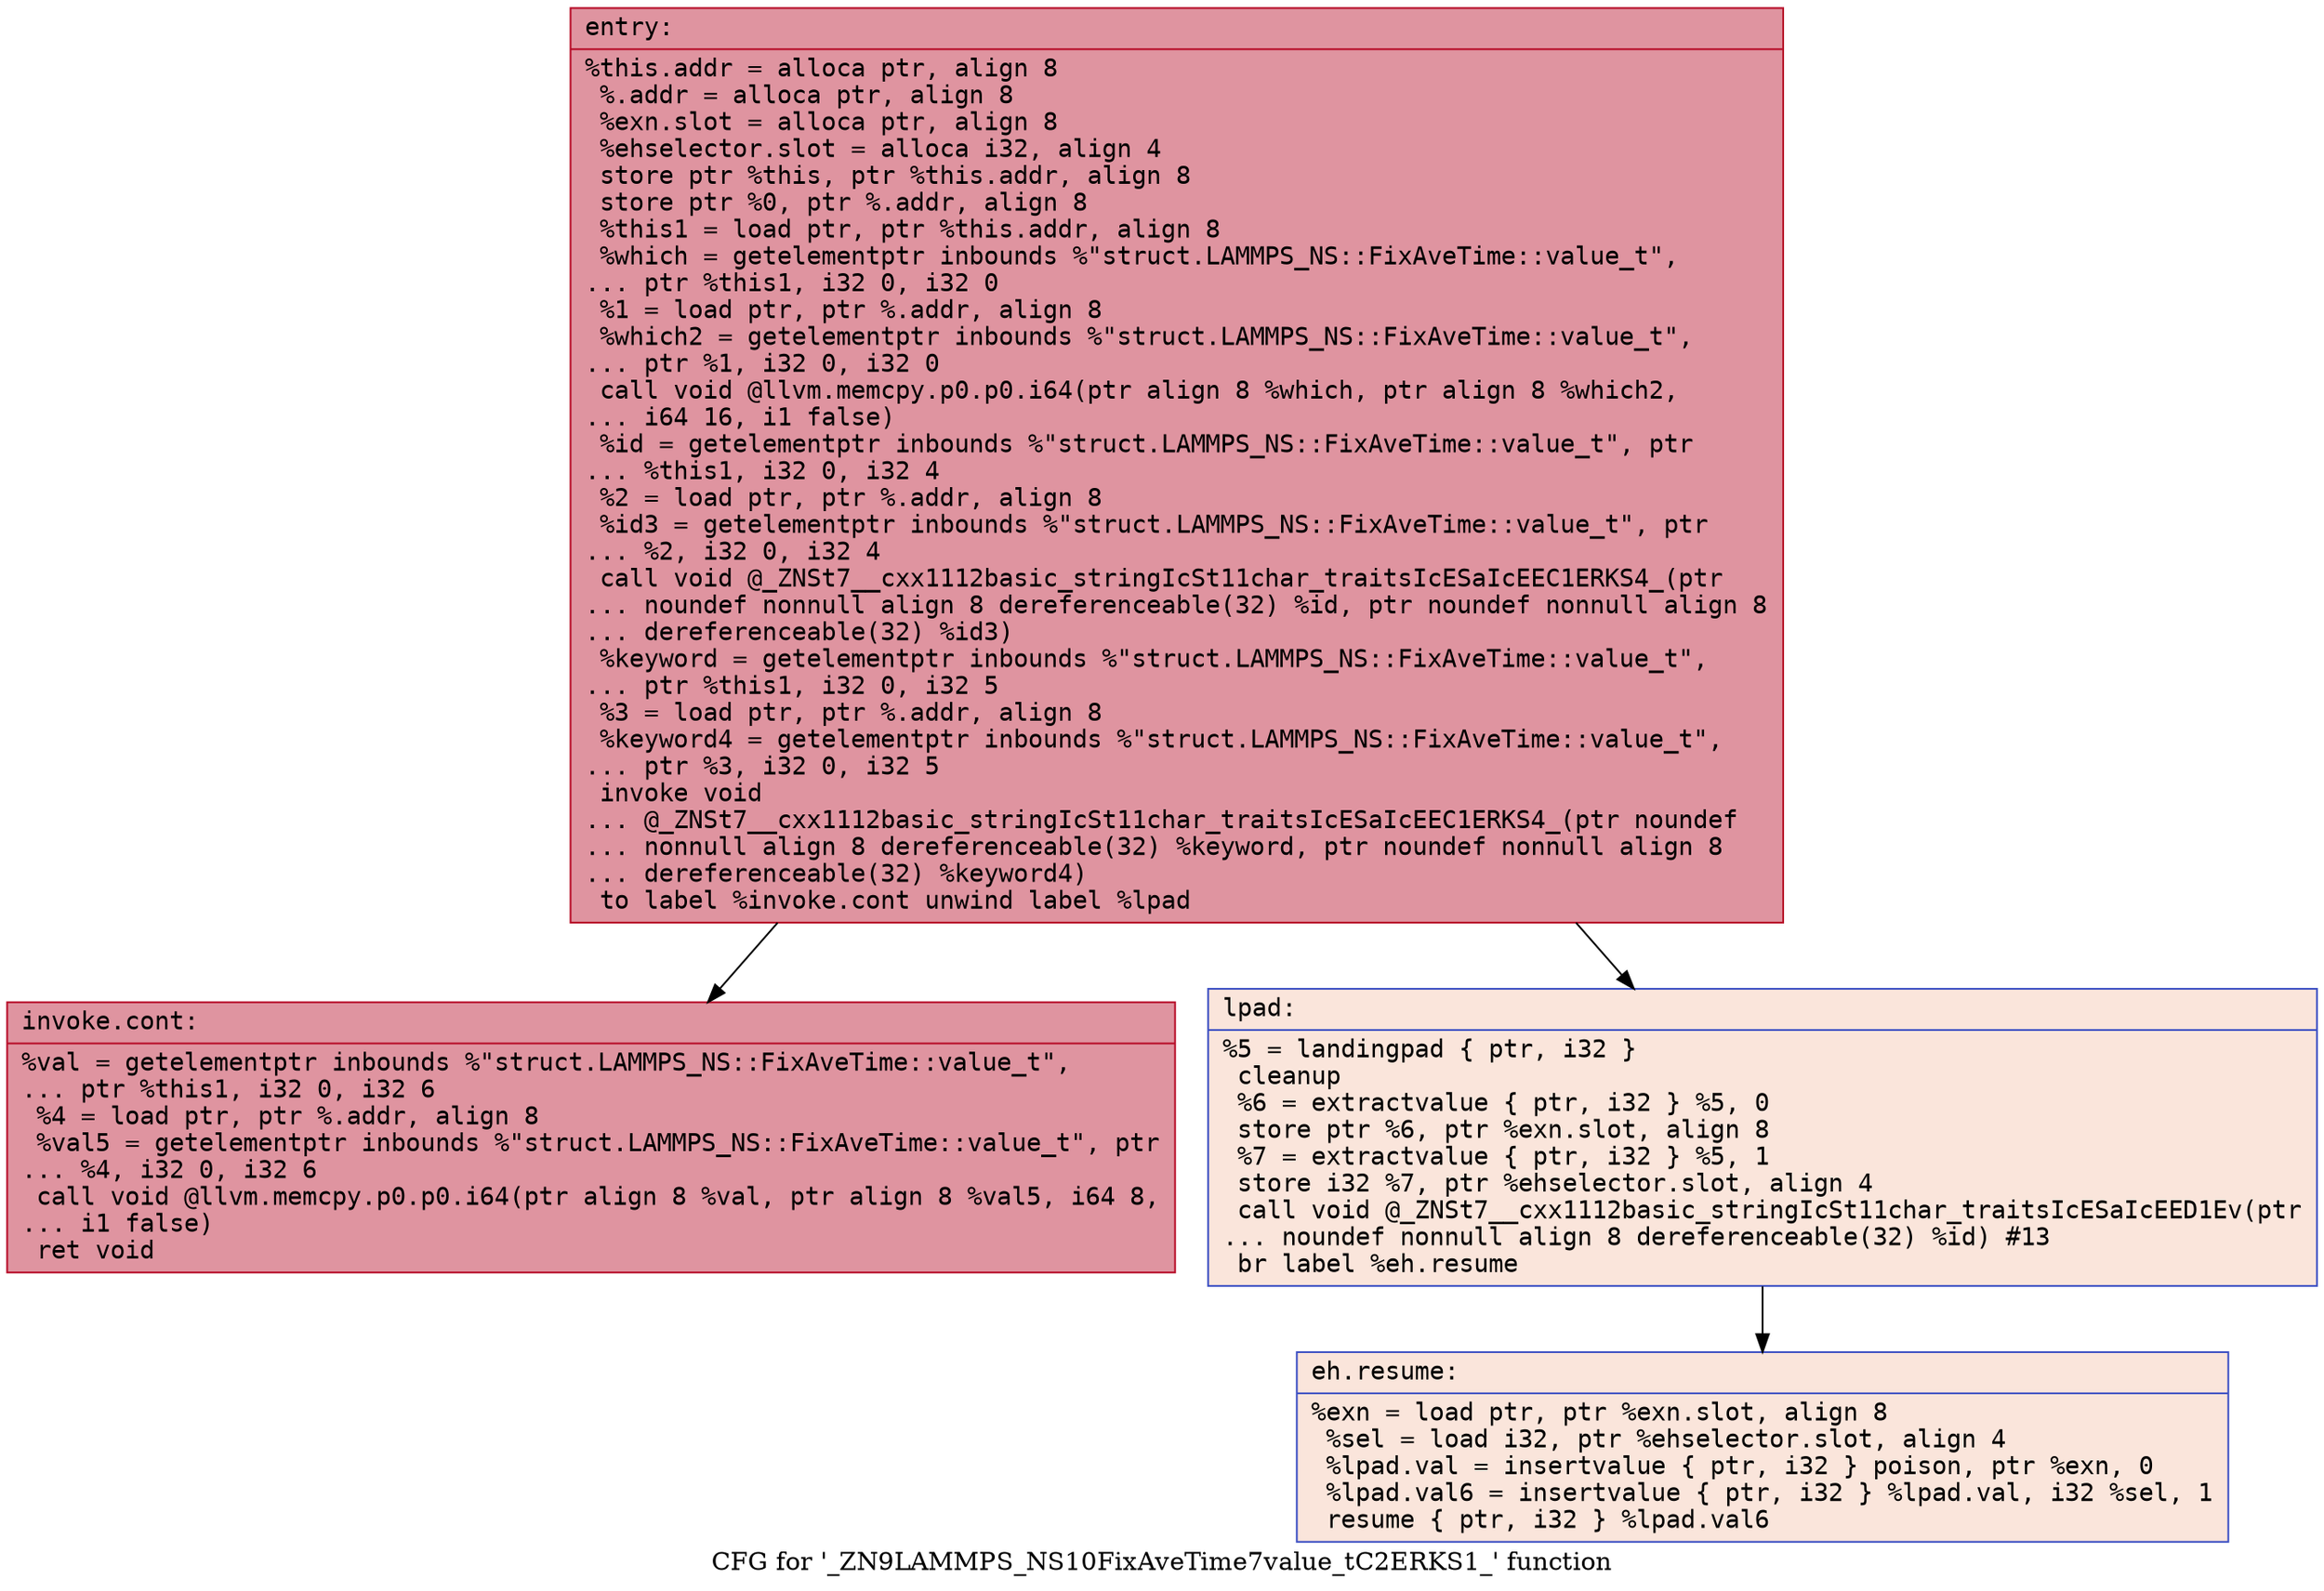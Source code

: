 digraph "CFG for '_ZN9LAMMPS_NS10FixAveTime7value_tC2ERKS1_' function" {
	label="CFG for '_ZN9LAMMPS_NS10FixAveTime7value_tC2ERKS1_' function";

	Node0x560f93c93460 [shape=record,color="#b70d28ff", style=filled, fillcolor="#b70d2870" fontname="Courier",label="{entry:\l|  %this.addr = alloca ptr, align 8\l  %.addr = alloca ptr, align 8\l  %exn.slot = alloca ptr, align 8\l  %ehselector.slot = alloca i32, align 4\l  store ptr %this, ptr %this.addr, align 8\l  store ptr %0, ptr %.addr, align 8\l  %this1 = load ptr, ptr %this.addr, align 8\l  %which = getelementptr inbounds %\"struct.LAMMPS_NS::FixAveTime::value_t\",\l... ptr %this1, i32 0, i32 0\l  %1 = load ptr, ptr %.addr, align 8\l  %which2 = getelementptr inbounds %\"struct.LAMMPS_NS::FixAveTime::value_t\",\l... ptr %1, i32 0, i32 0\l  call void @llvm.memcpy.p0.p0.i64(ptr align 8 %which, ptr align 8 %which2,\l... i64 16, i1 false)\l  %id = getelementptr inbounds %\"struct.LAMMPS_NS::FixAveTime::value_t\", ptr\l... %this1, i32 0, i32 4\l  %2 = load ptr, ptr %.addr, align 8\l  %id3 = getelementptr inbounds %\"struct.LAMMPS_NS::FixAveTime::value_t\", ptr\l... %2, i32 0, i32 4\l  call void @_ZNSt7__cxx1112basic_stringIcSt11char_traitsIcESaIcEEC1ERKS4_(ptr\l... noundef nonnull align 8 dereferenceable(32) %id, ptr noundef nonnull align 8\l... dereferenceable(32) %id3)\l  %keyword = getelementptr inbounds %\"struct.LAMMPS_NS::FixAveTime::value_t\",\l... ptr %this1, i32 0, i32 5\l  %3 = load ptr, ptr %.addr, align 8\l  %keyword4 = getelementptr inbounds %\"struct.LAMMPS_NS::FixAveTime::value_t\",\l... ptr %3, i32 0, i32 5\l  invoke void\l... @_ZNSt7__cxx1112basic_stringIcSt11char_traitsIcESaIcEEC1ERKS4_(ptr noundef\l... nonnull align 8 dereferenceable(32) %keyword, ptr noundef nonnull align 8\l... dereferenceable(32) %keyword4)\l          to label %invoke.cont unwind label %lpad\l}"];
	Node0x560f93c93460 -> Node0x560f93c944b0[tooltip="entry -> invoke.cont\nProbability 100.00%" ];
	Node0x560f93c93460 -> Node0x560f93c94500[tooltip="entry -> lpad\nProbability 0.00%" ];
	Node0x560f93c944b0 [shape=record,color="#b70d28ff", style=filled, fillcolor="#b70d2870" fontname="Courier",label="{invoke.cont:\l|  %val = getelementptr inbounds %\"struct.LAMMPS_NS::FixAveTime::value_t\",\l... ptr %this1, i32 0, i32 6\l  %4 = load ptr, ptr %.addr, align 8\l  %val5 = getelementptr inbounds %\"struct.LAMMPS_NS::FixAveTime::value_t\", ptr\l... %4, i32 0, i32 6\l  call void @llvm.memcpy.p0.p0.i64(ptr align 8 %val, ptr align 8 %val5, i64 8,\l... i1 false)\l  ret void\l}"];
	Node0x560f93c94500 [shape=record,color="#3d50c3ff", style=filled, fillcolor="#f4c5ad70" fontname="Courier",label="{lpad:\l|  %5 = landingpad \{ ptr, i32 \}\l          cleanup\l  %6 = extractvalue \{ ptr, i32 \} %5, 0\l  store ptr %6, ptr %exn.slot, align 8\l  %7 = extractvalue \{ ptr, i32 \} %5, 1\l  store i32 %7, ptr %ehselector.slot, align 4\l  call void @_ZNSt7__cxx1112basic_stringIcSt11char_traitsIcESaIcEED1Ev(ptr\l... noundef nonnull align 8 dereferenceable(32) %id) #13\l  br label %eh.resume\l}"];
	Node0x560f93c94500 -> Node0x560f93c94d30[tooltip="lpad -> eh.resume\nProbability 100.00%" ];
	Node0x560f93c94d30 [shape=record,color="#3d50c3ff", style=filled, fillcolor="#f4c5ad70" fontname="Courier",label="{eh.resume:\l|  %exn = load ptr, ptr %exn.slot, align 8\l  %sel = load i32, ptr %ehselector.slot, align 4\l  %lpad.val = insertvalue \{ ptr, i32 \} poison, ptr %exn, 0\l  %lpad.val6 = insertvalue \{ ptr, i32 \} %lpad.val, i32 %sel, 1\l  resume \{ ptr, i32 \} %lpad.val6\l}"];
}
